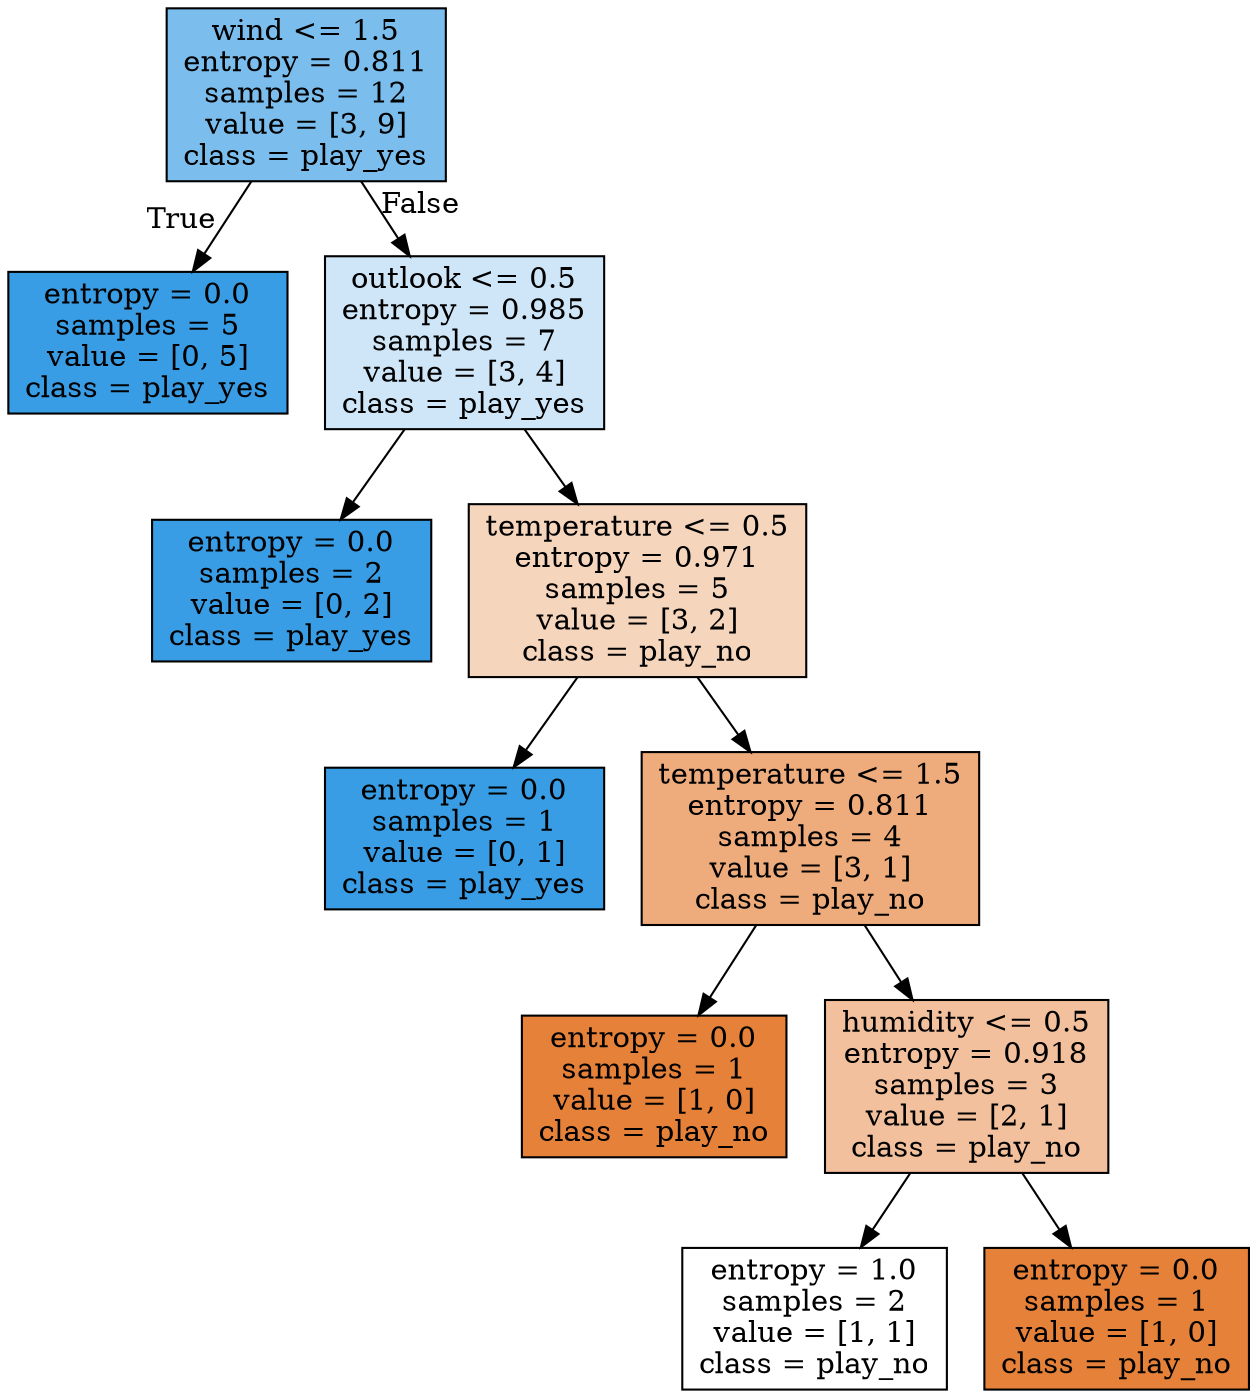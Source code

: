 digraph Tree {
node [shape=box, style="filled", color="black"] ;
0 [label="wind <= 1.5\nentropy = 0.811\nsamples = 12\nvalue = [3, 9]\nclass = play_yes", fillcolor="#7bbeee"] ;
1 [label="entropy = 0.0\nsamples = 5\nvalue = [0, 5]\nclass = play_yes", fillcolor="#399de5"] ;
0 -> 1 [labeldistance=2.5, labelangle=45, headlabel="True"] ;
2 [label="outlook <= 0.5\nentropy = 0.985\nsamples = 7\nvalue = [3, 4]\nclass = play_yes", fillcolor="#cee6f8"] ;
0 -> 2 [labeldistance=2.5, labelangle=-45, headlabel="False"] ;
3 [label="entropy = 0.0\nsamples = 2\nvalue = [0, 2]\nclass = play_yes", fillcolor="#399de5"] ;
2 -> 3 ;
4 [label="temperature <= 0.5\nentropy = 0.971\nsamples = 5\nvalue = [3, 2]\nclass = play_no", fillcolor="#f6d5bd"] ;
2 -> 4 ;
5 [label="entropy = 0.0\nsamples = 1\nvalue = [0, 1]\nclass = play_yes", fillcolor="#399de5"] ;
4 -> 5 ;
6 [label="temperature <= 1.5\nentropy = 0.811\nsamples = 4\nvalue = [3, 1]\nclass = play_no", fillcolor="#eeab7b"] ;
4 -> 6 ;
7 [label="entropy = 0.0\nsamples = 1\nvalue = [1, 0]\nclass = play_no", fillcolor="#e58139"] ;
6 -> 7 ;
8 [label="humidity <= 0.5\nentropy = 0.918\nsamples = 3\nvalue = [2, 1]\nclass = play_no", fillcolor="#f2c09c"] ;
6 -> 8 ;
9 [label="entropy = 1.0\nsamples = 2\nvalue = [1, 1]\nclass = play_no", fillcolor="#ffffff"] ;
8 -> 9 ;
10 [label="entropy = 0.0\nsamples = 1\nvalue = [1, 0]\nclass = play_no", fillcolor="#e58139"] ;
8 -> 10 ;
}